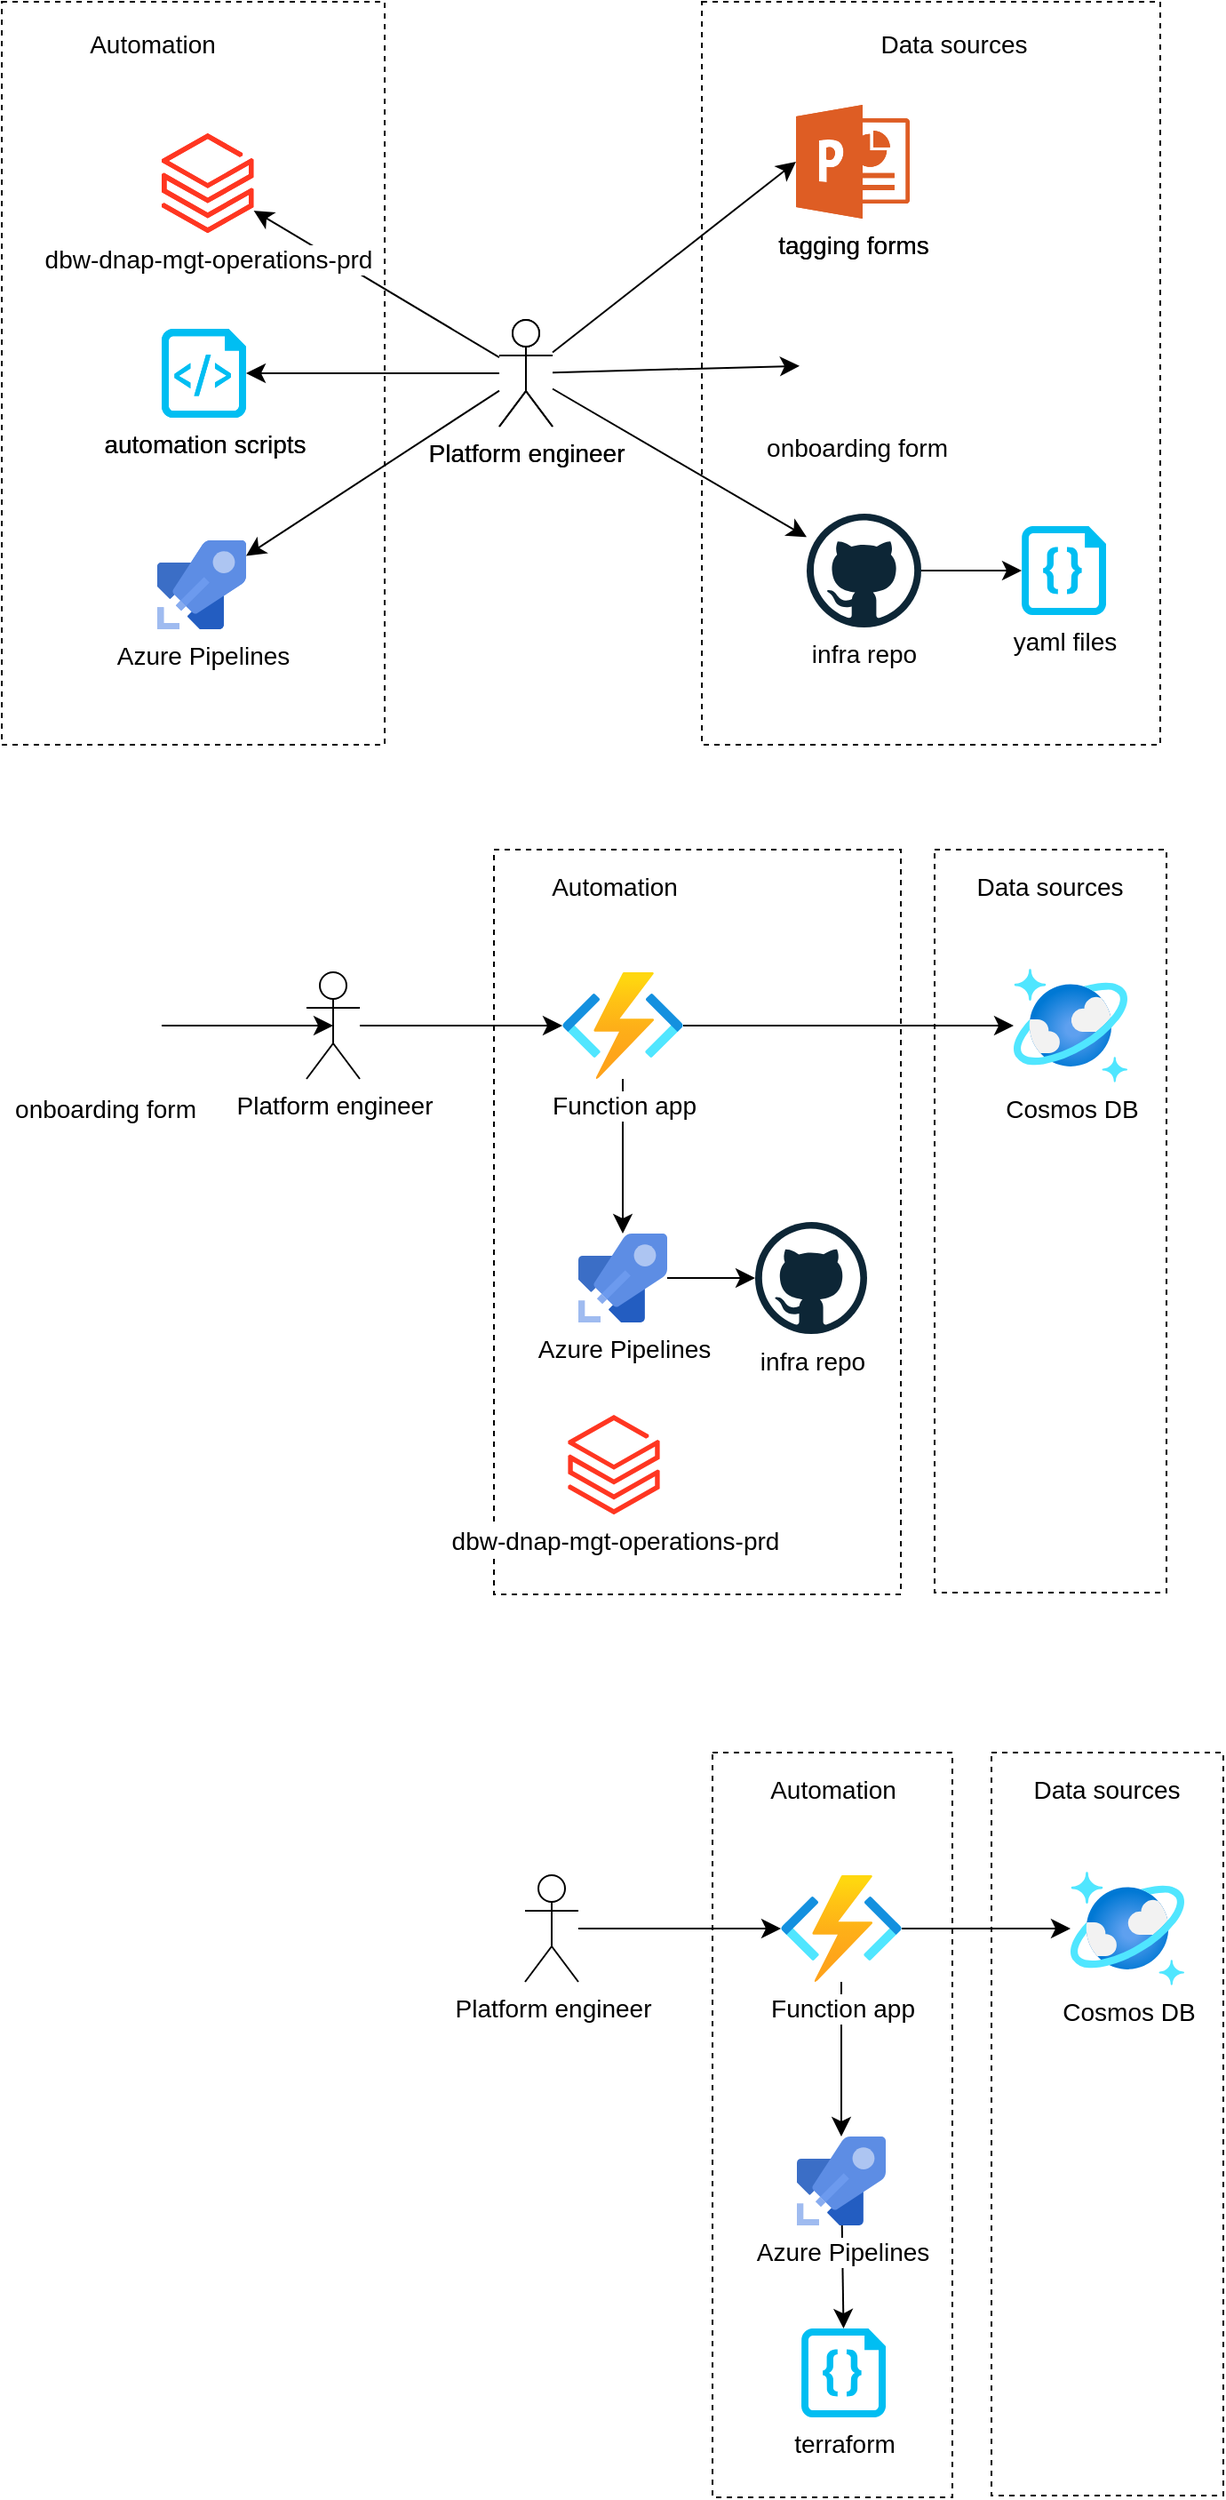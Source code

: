 <mxfile version="21.0.2" type="github">
  <diagram name="Page-1" id="kZ3zTcBgPEQ_wqeJ8tvS">
    <mxGraphModel dx="1434" dy="824" grid="0" gridSize="10" guides="1" tooltips="1" connect="1" arrows="1" fold="1" page="1" pageScale="1" pageWidth="850" pageHeight="1100" math="0" shadow="0">
      <root>
        <mxCell id="0" />
        <mxCell id="1" parent="0" />
        <mxCell id="--8RPp0PXriYVBCABqMt-16" value="" style="rounded=0;whiteSpace=wrap;html=1;fontSize=14;fillColor=none;dashed=1;" vertex="1" parent="1">
          <mxGeometry x="518" y="32" width="258" height="418" as="geometry" />
        </mxCell>
        <mxCell id="--8RPp0PXriYVBCABqMt-33" value="" style="rounded=0;whiteSpace=wrap;html=1;fontSize=14;fillColor=none;dashed=1;" vertex="1" parent="1">
          <mxGeometry x="649" y="509" width="130.5" height="418" as="geometry" />
        </mxCell>
        <mxCell id="--8RPp0PXriYVBCABqMt-35" value="" style="rounded=0;whiteSpace=wrap;html=1;fontSize=14;fillColor=none;dashed=1;" vertex="1" parent="1">
          <mxGeometry x="401" y="509" width="229" height="419" as="geometry" />
        </mxCell>
        <mxCell id="--8RPp0PXriYVBCABqMt-18" value="" style="rounded=0;whiteSpace=wrap;html=1;fontSize=14;fillColor=none;dashed=1;" vertex="1" parent="1">
          <mxGeometry x="124" y="32" width="215.5" height="418" as="geometry" />
        </mxCell>
        <mxCell id="--8RPp0PXriYVBCABqMt-10" style="edgeStyle=none;curved=1;rounded=0;orthogonalLoop=1;jettySize=auto;html=1;entryX=0;entryY=0.5;entryDx=0;entryDy=0;entryPerimeter=0;fontSize=14;startSize=8;endSize=8;" edge="1" parent="1" source="--8RPp0PXriYVBCABqMt-2" target="--8RPp0PXriYVBCABqMt-5">
          <mxGeometry relative="1" as="geometry" />
        </mxCell>
        <mxCell id="--8RPp0PXriYVBCABqMt-2" value="infra repo" style="dashed=0;outlineConnect=0;html=1;align=center;labelPosition=center;verticalLabelPosition=bottom;verticalAlign=top;shape=mxgraph.weblogos.github;fontSize=14;" vertex="1" parent="1">
          <mxGeometry x="577" y="320" width="64.5" height="64" as="geometry" />
        </mxCell>
        <mxCell id="--8RPp0PXriYVBCABqMt-3" value="dbw-dnap-mgt-operations-prd" style="aspect=fixed;html=1;points=[];align=center;image;fontSize=14;image=img/lib/azure2/analytics/Azure_Databricks.svg;" vertex="1" parent="1">
          <mxGeometry x="214" y="106" width="51.8" height="56.09" as="geometry" />
        </mxCell>
        <mxCell id="--8RPp0PXriYVBCABqMt-4" value="automation scripts" style="verticalLabelPosition=bottom;html=1;verticalAlign=top;align=center;strokeColor=none;fillColor=#00BEF2;shape=mxgraph.azure.script_file;pointerEvents=1;fontSize=14;" vertex="1" parent="1">
          <mxGeometry x="214" y="216" width="47.5" height="50" as="geometry" />
        </mxCell>
        <mxCell id="--8RPp0PXriYVBCABqMt-5" value="yaml files" style="verticalLabelPosition=bottom;html=1;verticalAlign=top;align=center;strokeColor=none;fillColor=#00BEF2;shape=mxgraph.azure.code_file;pointerEvents=1;fontSize=14;" vertex="1" parent="1">
          <mxGeometry x="698" y="327" width="47.5" height="50" as="geometry" />
        </mxCell>
        <mxCell id="--8RPp0PXriYVBCABqMt-6" value="tagging forms" style="sketch=0;aspect=fixed;pointerEvents=1;shadow=0;dashed=0;html=1;strokeColor=none;labelPosition=center;verticalLabelPosition=bottom;verticalAlign=top;align=center;shape=mxgraph.mscae.other.powerpoint;fillColor=#DE5D24;fontSize=14;" vertex="1" parent="1">
          <mxGeometry x="571" y="90" width="64" height="64" as="geometry" />
        </mxCell>
        <mxCell id="--8RPp0PXriYVBCABqMt-7" value="onboarding form" style="shape=image;html=1;verticalAlign=top;verticalLabelPosition=bottom;labelBackgroundColor=#ffffff;imageAspect=0;aspect=fixed;image=https://cdn3.iconfinder.com/data/icons/document-icons-2/30/647708-excel-128.png;fontSize=14;" vertex="1" parent="1">
          <mxGeometry x="573" y="204" width="64" height="64" as="geometry" />
        </mxCell>
        <mxCell id="--8RPp0PXriYVBCABqMt-11" style="edgeStyle=none;curved=1;rounded=0;orthogonalLoop=1;jettySize=auto;html=1;fontSize=14;startSize=8;endSize=8;" edge="1" parent="1" source="--8RPp0PXriYVBCABqMt-8" target="--8RPp0PXriYVBCABqMt-7">
          <mxGeometry relative="1" as="geometry" />
        </mxCell>
        <mxCell id="--8RPp0PXriYVBCABqMt-12" style="edgeStyle=none;curved=1;rounded=0;orthogonalLoop=1;jettySize=auto;html=1;entryX=0;entryY=0.5;entryDx=0;entryDy=0;entryPerimeter=0;fontSize=14;startSize=8;endSize=8;" edge="1" parent="1" source="--8RPp0PXriYVBCABqMt-8" target="--8RPp0PXriYVBCABqMt-6">
          <mxGeometry relative="1" as="geometry" />
        </mxCell>
        <mxCell id="--8RPp0PXriYVBCABqMt-13" style="edgeStyle=none;curved=1;rounded=0;orthogonalLoop=1;jettySize=auto;html=1;fontSize=14;startSize=8;endSize=8;" edge="1" parent="1" source="--8RPp0PXriYVBCABqMt-8" target="--8RPp0PXriYVBCABqMt-2">
          <mxGeometry relative="1" as="geometry" />
        </mxCell>
        <mxCell id="--8RPp0PXriYVBCABqMt-14" style="edgeStyle=none;curved=1;rounded=0;orthogonalLoop=1;jettySize=auto;html=1;fontSize=14;startSize=8;endSize=8;entryX=1;entryY=0.5;entryDx=0;entryDy=0;entryPerimeter=0;" edge="1" parent="1" source="--8RPp0PXriYVBCABqMt-8" target="--8RPp0PXriYVBCABqMt-4">
          <mxGeometry relative="1" as="geometry" />
        </mxCell>
        <mxCell id="--8RPp0PXriYVBCABqMt-15" style="edgeStyle=none;curved=1;rounded=0;orthogonalLoop=1;jettySize=auto;html=1;fontSize=14;startSize=8;endSize=8;" edge="1" parent="1" source="--8RPp0PXriYVBCABqMt-8" target="--8RPp0PXriYVBCABqMt-3">
          <mxGeometry relative="1" as="geometry" />
        </mxCell>
        <mxCell id="--8RPp0PXriYVBCABqMt-40" style="edgeStyle=none;curved=1;rounded=0;orthogonalLoop=1;jettySize=auto;html=1;fontSize=14;startSize=8;endSize=8;" edge="1" parent="1" source="--8RPp0PXriYVBCABqMt-8" target="--8RPp0PXriYVBCABqMt-39">
          <mxGeometry relative="1" as="geometry" />
        </mxCell>
        <mxCell id="--8RPp0PXriYVBCABqMt-8" value="Platform engineer" style="shape=umlActor;verticalLabelPosition=bottom;verticalAlign=top;html=1;outlineConnect=0;fontSize=14;" vertex="1" parent="1">
          <mxGeometry x="404" y="211" width="30" height="60" as="geometry" />
        </mxCell>
        <mxCell id="--8RPp0PXriYVBCABqMt-17" value="Data sources" style="text;html=1;strokeColor=none;fillColor=none;align=center;verticalAlign=middle;whiteSpace=wrap;rounded=0;fontSize=14;" vertex="1" parent="1">
          <mxGeometry x="598" y="41" width="124" height="30" as="geometry" />
        </mxCell>
        <mxCell id="--8RPp0PXriYVBCABqMt-19" value="Automation" style="text;html=1;strokeColor=none;fillColor=none;align=center;verticalAlign=middle;whiteSpace=wrap;rounded=0;fontSize=14;" vertex="1" parent="1">
          <mxGeometry x="147" y="41" width="124" height="30" as="geometry" />
        </mxCell>
        <mxCell id="--8RPp0PXriYVBCABqMt-43" style="edgeStyle=none;curved=1;rounded=0;orthogonalLoop=1;jettySize=auto;html=1;fontSize=14;startSize=8;endSize=8;" edge="1" parent="1" source="--8RPp0PXriYVBCABqMt-32" target="--8RPp0PXriYVBCABqMt-38">
          <mxGeometry relative="1" as="geometry" />
        </mxCell>
        <mxCell id="--8RPp0PXriYVBCABqMt-32" value="Platform engineer" style="shape=umlActor;verticalLabelPosition=bottom;verticalAlign=top;html=1;outlineConnect=0;fontSize=14;" vertex="1" parent="1">
          <mxGeometry x="295.5" y="578" width="30" height="60" as="geometry" />
        </mxCell>
        <mxCell id="--8RPp0PXriYVBCABqMt-34" value="Data sources" style="text;html=1;strokeColor=none;fillColor=none;align=center;verticalAlign=middle;whiteSpace=wrap;rounded=0;fontSize=14;" vertex="1" parent="1">
          <mxGeometry x="652.25" y="515" width="124" height="30" as="geometry" />
        </mxCell>
        <mxCell id="--8RPp0PXriYVBCABqMt-36" value="Automation" style="text;html=1;strokeColor=none;fillColor=none;align=center;verticalAlign=middle;whiteSpace=wrap;rounded=0;fontSize=14;" vertex="1" parent="1">
          <mxGeometry x="406.5" y="515" width="124" height="30" as="geometry" />
        </mxCell>
        <mxCell id="--8RPp0PXriYVBCABqMt-37" value="Cosmos DB" style="aspect=fixed;html=1;points=[];align=center;image;fontSize=14;image=img/lib/azure2/databases/Azure_Cosmos_DB.svg;" vertex="1" parent="1">
          <mxGeometry x="693.5" y="576" width="64" height="64" as="geometry" />
        </mxCell>
        <mxCell id="--8RPp0PXriYVBCABqMt-42" style="edgeStyle=none;curved=1;rounded=0;orthogonalLoop=1;jettySize=auto;html=1;fontSize=14;startSize=8;endSize=8;" edge="1" parent="1" source="--8RPp0PXriYVBCABqMt-38" target="--8RPp0PXriYVBCABqMt-37">
          <mxGeometry relative="1" as="geometry" />
        </mxCell>
        <mxCell id="--8RPp0PXriYVBCABqMt-45" style="edgeStyle=none;curved=1;rounded=0;orthogonalLoop=1;jettySize=auto;html=1;fontSize=14;startSize=8;endSize=8;" edge="1" parent="1" source="--8RPp0PXriYVBCABqMt-38" target="--8RPp0PXriYVBCABqMt-44">
          <mxGeometry relative="1" as="geometry" />
        </mxCell>
        <mxCell id="--8RPp0PXriYVBCABqMt-38" value="Function app" style="aspect=fixed;html=1;points=[];align=center;image;fontSize=14;image=img/lib/azure2/compute/Function_Apps.svg;" vertex="1" parent="1">
          <mxGeometry x="439.5" y="578" width="68" height="60" as="geometry" />
        </mxCell>
        <mxCell id="--8RPp0PXriYVBCABqMt-39" value="Azure Pipelines" style="sketch=0;aspect=fixed;html=1;points=[];align=center;image;fontSize=14;image=img/lib/mscae/Azure_Pipelines.svg;" vertex="1" parent="1">
          <mxGeometry x="211.5" y="335" width="50" height="50" as="geometry" />
        </mxCell>
        <mxCell id="--8RPp0PXriYVBCABqMt-49" style="edgeStyle=none;curved=1;rounded=0;orthogonalLoop=1;jettySize=auto;html=1;fontSize=14;startSize=8;endSize=8;" edge="1" parent="1" source="--8RPp0PXriYVBCABqMt-44" target="--8RPp0PXriYVBCABqMt-70">
          <mxGeometry relative="1" as="geometry">
            <mxPoint x="474.75" y="833" as="targetPoint" />
          </mxGeometry>
        </mxCell>
        <mxCell id="--8RPp0PXriYVBCABqMt-44" value="Azure Pipelines" style="sketch=0;aspect=fixed;html=1;points=[];align=center;image;fontSize=14;image=img/lib/mscae/Azure_Pipelines.svg;" vertex="1" parent="1">
          <mxGeometry x="448.5" y="725" width="50" height="50" as="geometry" />
        </mxCell>
        <mxCell id="--8RPp0PXriYVBCABqMt-50" value="dbw-dnap-mgt-operations-prd" style="aspect=fixed;html=1;points=[];align=center;image;fontSize=14;image=img/lib/azure2/analytics/Azure_Databricks.svg;" vertex="1" parent="1">
          <mxGeometry x="214" y="106" width="51.8" height="56.09" as="geometry" />
        </mxCell>
        <mxCell id="--8RPp0PXriYVBCABqMt-51" value="automation scripts" style="verticalLabelPosition=bottom;html=1;verticalAlign=top;align=center;strokeColor=none;fillColor=#00BEF2;shape=mxgraph.azure.script_file;pointerEvents=1;fontSize=14;" vertex="1" parent="1">
          <mxGeometry x="214" y="216" width="47.5" height="50" as="geometry" />
        </mxCell>
        <mxCell id="--8RPp0PXriYVBCABqMt-52" value="Azure Pipelines" style="sketch=0;aspect=fixed;html=1;points=[];align=center;image;fontSize=14;image=img/lib/mscae/Azure_Pipelines.svg;" vertex="1" parent="1">
          <mxGeometry x="211.5" y="335" width="50" height="50" as="geometry" />
        </mxCell>
        <mxCell id="--8RPp0PXriYVBCABqMt-53" value="Platform engineer" style="shape=umlActor;verticalLabelPosition=bottom;verticalAlign=top;html=1;outlineConnect=0;fontSize=14;" vertex="1" parent="1">
          <mxGeometry x="404" y="211" width="30" height="60" as="geometry" />
        </mxCell>
        <mxCell id="--8RPp0PXriYVBCABqMt-54" value="tagging forms" style="sketch=0;aspect=fixed;pointerEvents=1;shadow=0;dashed=0;html=1;strokeColor=none;labelPosition=center;verticalLabelPosition=bottom;verticalAlign=top;align=center;shape=mxgraph.mscae.other.powerpoint;fillColor=#DE5D24;fontSize=14;" vertex="1" parent="1">
          <mxGeometry x="571" y="90" width="64" height="64" as="geometry" />
        </mxCell>
        <mxCell id="--8RPp0PXriYVBCABqMt-72" style="edgeStyle=none;curved=1;rounded=0;orthogonalLoop=1;jettySize=auto;html=1;entryX=0.5;entryY=0.5;entryDx=0;entryDy=0;entryPerimeter=0;fontSize=12;startSize=8;endSize=8;" edge="1" parent="1" source="--8RPp0PXriYVBCABqMt-55" target="--8RPp0PXriYVBCABqMt-32">
          <mxGeometry relative="1" as="geometry" />
        </mxCell>
        <mxCell id="--8RPp0PXriYVBCABqMt-55" value="onboarding form" style="shape=image;html=1;verticalAlign=top;verticalLabelPosition=bottom;labelBackgroundColor=#ffffff;imageAspect=0;aspect=fixed;image=https://cdn3.iconfinder.com/data/icons/document-icons-2/30/647708-excel-128.png;fontSize=14;" vertex="1" parent="1">
          <mxGeometry x="150" y="576" width="64" height="64" as="geometry" />
        </mxCell>
        <mxCell id="--8RPp0PXriYVBCABqMt-56" value="" style="rounded=0;whiteSpace=wrap;html=1;fontSize=14;fillColor=none;dashed=1;" vertex="1" parent="1">
          <mxGeometry x="681" y="1017" width="130.5" height="418" as="geometry" />
        </mxCell>
        <mxCell id="--8RPp0PXriYVBCABqMt-57" value="" style="rounded=0;whiteSpace=wrap;html=1;fontSize=14;fillColor=none;dashed=1;" vertex="1" parent="1">
          <mxGeometry x="524" y="1017" width="135" height="419" as="geometry" />
        </mxCell>
        <mxCell id="--8RPp0PXriYVBCABqMt-58" style="edgeStyle=none;curved=1;rounded=0;orthogonalLoop=1;jettySize=auto;html=1;fontSize=14;startSize=8;endSize=8;" edge="1" parent="1" source="--8RPp0PXriYVBCABqMt-59" target="--8RPp0PXriYVBCABqMt-65">
          <mxGeometry relative="1" as="geometry" />
        </mxCell>
        <mxCell id="--8RPp0PXriYVBCABqMt-59" value="Platform engineer" style="shape=umlActor;verticalLabelPosition=bottom;verticalAlign=top;html=1;outlineConnect=0;fontSize=14;" vertex="1" parent="1">
          <mxGeometry x="418.5" y="1086" width="30" height="60" as="geometry" />
        </mxCell>
        <mxCell id="--8RPp0PXriYVBCABqMt-60" value="Data sources" style="text;html=1;strokeColor=none;fillColor=none;align=center;verticalAlign=middle;whiteSpace=wrap;rounded=0;fontSize=14;" vertex="1" parent="1">
          <mxGeometry x="684.25" y="1023" width="124" height="30" as="geometry" />
        </mxCell>
        <mxCell id="--8RPp0PXriYVBCABqMt-61" value="Automation" style="text;html=1;strokeColor=none;fillColor=none;align=center;verticalAlign=middle;whiteSpace=wrap;rounded=0;fontSize=14;" vertex="1" parent="1">
          <mxGeometry x="529.5" y="1023" width="124" height="30" as="geometry" />
        </mxCell>
        <mxCell id="--8RPp0PXriYVBCABqMt-62" value="Cosmos DB" style="aspect=fixed;html=1;points=[];align=center;image;fontSize=14;image=img/lib/azure2/databases/Azure_Cosmos_DB.svg;" vertex="1" parent="1">
          <mxGeometry x="725.5" y="1084" width="64" height="64" as="geometry" />
        </mxCell>
        <mxCell id="--8RPp0PXriYVBCABqMt-63" style="edgeStyle=none;curved=1;rounded=0;orthogonalLoop=1;jettySize=auto;html=1;fontSize=14;startSize=8;endSize=8;" edge="1" parent="1" source="--8RPp0PXriYVBCABqMt-65" target="--8RPp0PXriYVBCABqMt-62">
          <mxGeometry relative="1" as="geometry" />
        </mxCell>
        <mxCell id="--8RPp0PXriYVBCABqMt-64" style="edgeStyle=none;curved=1;rounded=0;orthogonalLoop=1;jettySize=auto;html=1;fontSize=14;startSize=8;endSize=8;" edge="1" parent="1" source="--8RPp0PXriYVBCABqMt-65" target="--8RPp0PXriYVBCABqMt-67">
          <mxGeometry relative="1" as="geometry" />
        </mxCell>
        <mxCell id="--8RPp0PXriYVBCABqMt-65" value="Function app" style="aspect=fixed;html=1;points=[];align=center;image;fontSize=14;image=img/lib/azure2/compute/Function_Apps.svg;" vertex="1" parent="1">
          <mxGeometry x="562.5" y="1086" width="68" height="60" as="geometry" />
        </mxCell>
        <mxCell id="--8RPp0PXriYVBCABqMt-66" style="edgeStyle=none;curved=1;rounded=0;orthogonalLoop=1;jettySize=auto;html=1;entryX=0.5;entryY=0;entryDx=0;entryDy=0;entryPerimeter=0;fontSize=14;startSize=8;endSize=8;" edge="1" parent="1" source="--8RPp0PXriYVBCABqMt-67" target="--8RPp0PXriYVBCABqMt-68">
          <mxGeometry relative="1" as="geometry" />
        </mxCell>
        <mxCell id="--8RPp0PXriYVBCABqMt-67" value="Azure Pipelines" style="sketch=0;aspect=fixed;html=1;points=[];align=center;image;fontSize=14;image=img/lib/mscae/Azure_Pipelines.svg;" vertex="1" parent="1">
          <mxGeometry x="571.5" y="1233" width="50" height="50" as="geometry" />
        </mxCell>
        <mxCell id="--8RPp0PXriYVBCABqMt-68" value="terraform" style="verticalLabelPosition=bottom;html=1;verticalAlign=top;align=center;strokeColor=none;fillColor=#00BEF2;shape=mxgraph.azure.code_file;pointerEvents=1;fontSize=14;" vertex="1" parent="1">
          <mxGeometry x="574" y="1341" width="47.5" height="50" as="geometry" />
        </mxCell>
        <mxCell id="--8RPp0PXriYVBCABqMt-70" value="infra repo" style="dashed=0;outlineConnect=0;html=1;align=center;labelPosition=center;verticalLabelPosition=bottom;verticalAlign=top;shape=mxgraph.weblogos.github;fontSize=14;" vertex="1" parent="1">
          <mxGeometry x="548" y="718.5" width="63" height="63" as="geometry" />
        </mxCell>
        <mxCell id="--8RPp0PXriYVBCABqMt-73" value="dbw-dnap-mgt-operations-prd" style="aspect=fixed;html=1;points=[];align=center;image;fontSize=14;image=img/lib/azure2/analytics/Azure_Databricks.svg;" vertex="1" parent="1">
          <mxGeometry x="442.6" y="827" width="51.8" height="56.09" as="geometry" />
        </mxCell>
      </root>
    </mxGraphModel>
  </diagram>
</mxfile>
